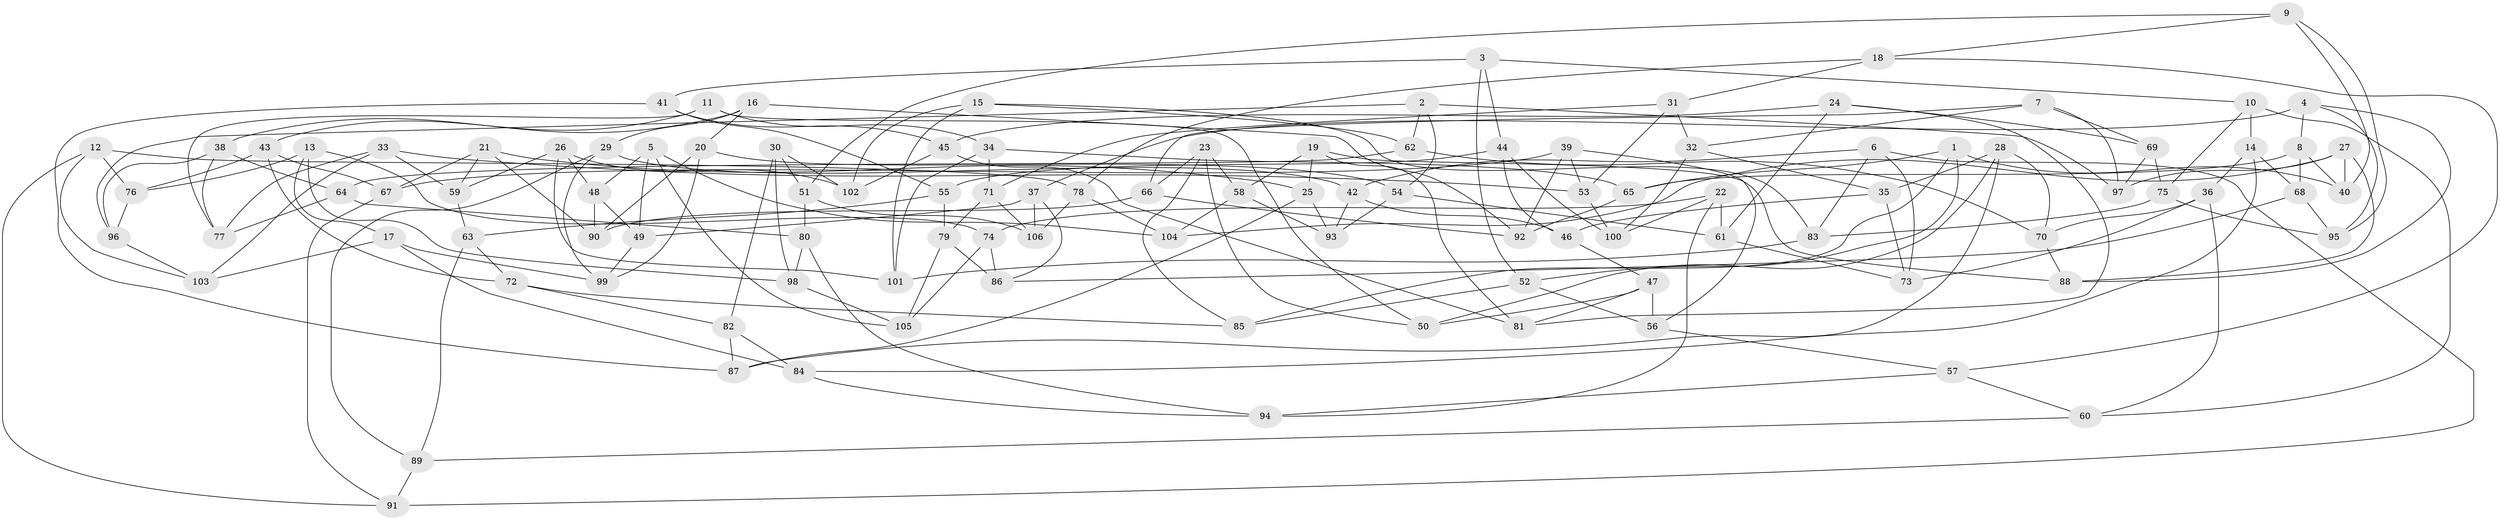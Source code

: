 // coarse degree distribution, {8: 0.2647058823529412, 5: 0.17647058823529413, 4: 0.058823529411764705, 7: 0.23529411764705882, 9: 0.058823529411764705, 6: 0.20588235294117646}
// Generated by graph-tools (version 1.1) at 2025/38/03/04/25 23:38:14]
// undirected, 106 vertices, 212 edges
graph export_dot {
  node [color=gray90,style=filled];
  1;
  2;
  3;
  4;
  5;
  6;
  7;
  8;
  9;
  10;
  11;
  12;
  13;
  14;
  15;
  16;
  17;
  18;
  19;
  20;
  21;
  22;
  23;
  24;
  25;
  26;
  27;
  28;
  29;
  30;
  31;
  32;
  33;
  34;
  35;
  36;
  37;
  38;
  39;
  40;
  41;
  42;
  43;
  44;
  45;
  46;
  47;
  48;
  49;
  50;
  51;
  52;
  53;
  54;
  55;
  56;
  57;
  58;
  59;
  60;
  61;
  62;
  63;
  64;
  65;
  66;
  67;
  68;
  69;
  70;
  71;
  72;
  73;
  74;
  75;
  76;
  77;
  78;
  79;
  80;
  81;
  82;
  83;
  84;
  85;
  86;
  87;
  88;
  89;
  90;
  91;
  92;
  93;
  94;
  95;
  96;
  97;
  98;
  99;
  100;
  101;
  102;
  103;
  104;
  105;
  106;
  1 -- 65;
  1 -- 85;
  1 -- 40;
  1 -- 52;
  2 -- 54;
  2 -- 96;
  2 -- 62;
  2 -- 97;
  3 -- 52;
  3 -- 44;
  3 -- 10;
  3 -- 41;
  4 -- 95;
  4 -- 8;
  4 -- 37;
  4 -- 88;
  5 -- 105;
  5 -- 48;
  5 -- 49;
  5 -- 104;
  6 -- 83;
  6 -- 73;
  6 -- 42;
  6 -- 91;
  7 -- 69;
  7 -- 97;
  7 -- 66;
  7 -- 32;
  8 -- 68;
  8 -- 40;
  8 -- 65;
  9 -- 95;
  9 -- 51;
  9 -- 18;
  9 -- 40;
  10 -- 60;
  10 -- 14;
  10 -- 75;
  11 -- 43;
  11 -- 77;
  11 -- 50;
  11 -- 34;
  12 -- 78;
  12 -- 91;
  12 -- 76;
  12 -- 103;
  13 -- 74;
  13 -- 76;
  13 -- 17;
  13 -- 98;
  14 -- 68;
  14 -- 84;
  14 -- 36;
  15 -- 102;
  15 -- 83;
  15 -- 101;
  15 -- 62;
  16 -- 20;
  16 -- 38;
  16 -- 92;
  16 -- 29;
  17 -- 103;
  17 -- 99;
  17 -- 84;
  18 -- 57;
  18 -- 31;
  18 -- 78;
  19 -- 58;
  19 -- 81;
  19 -- 88;
  19 -- 25;
  20 -- 99;
  20 -- 54;
  20 -- 90;
  21 -- 67;
  21 -- 59;
  21 -- 25;
  21 -- 90;
  22 -- 74;
  22 -- 94;
  22 -- 100;
  22 -- 61;
  23 -- 58;
  23 -- 50;
  23 -- 66;
  23 -- 85;
  24 -- 69;
  24 -- 81;
  24 -- 61;
  24 -- 45;
  25 -- 87;
  25 -- 93;
  26 -- 48;
  26 -- 59;
  26 -- 101;
  26 -- 102;
  27 -- 104;
  27 -- 97;
  27 -- 88;
  27 -- 40;
  28 -- 35;
  28 -- 50;
  28 -- 87;
  28 -- 70;
  29 -- 42;
  29 -- 99;
  29 -- 89;
  30 -- 51;
  30 -- 98;
  30 -- 102;
  30 -- 82;
  31 -- 32;
  31 -- 71;
  31 -- 53;
  32 -- 100;
  32 -- 35;
  33 -- 53;
  33 -- 103;
  33 -- 59;
  33 -- 77;
  34 -- 65;
  34 -- 71;
  34 -- 101;
  35 -- 46;
  35 -- 73;
  36 -- 73;
  36 -- 70;
  36 -- 60;
  37 -- 86;
  37 -- 106;
  37 -- 49;
  38 -- 64;
  38 -- 96;
  38 -- 77;
  39 -- 53;
  39 -- 67;
  39 -- 56;
  39 -- 92;
  41 -- 55;
  41 -- 87;
  41 -- 45;
  42 -- 46;
  42 -- 93;
  43 -- 67;
  43 -- 72;
  43 -- 76;
  44 -- 55;
  44 -- 46;
  44 -- 100;
  45 -- 81;
  45 -- 102;
  46 -- 47;
  47 -- 50;
  47 -- 81;
  47 -- 56;
  48 -- 90;
  48 -- 49;
  49 -- 99;
  51 -- 80;
  51 -- 106;
  52 -- 56;
  52 -- 85;
  53 -- 100;
  54 -- 61;
  54 -- 93;
  55 -- 79;
  55 -- 63;
  56 -- 57;
  57 -- 94;
  57 -- 60;
  58 -- 93;
  58 -- 104;
  59 -- 63;
  60 -- 89;
  61 -- 73;
  62 -- 70;
  62 -- 64;
  63 -- 89;
  63 -- 72;
  64 -- 80;
  64 -- 77;
  65 -- 92;
  66 -- 92;
  66 -- 90;
  67 -- 91;
  68 -- 86;
  68 -- 95;
  69 -- 75;
  69 -- 97;
  70 -- 88;
  71 -- 106;
  71 -- 79;
  72 -- 85;
  72 -- 82;
  74 -- 105;
  74 -- 86;
  75 -- 95;
  75 -- 83;
  76 -- 96;
  78 -- 104;
  78 -- 106;
  79 -- 86;
  79 -- 105;
  80 -- 94;
  80 -- 98;
  82 -- 87;
  82 -- 84;
  83 -- 101;
  84 -- 94;
  89 -- 91;
  96 -- 103;
  98 -- 105;
}
